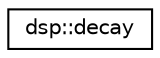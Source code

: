 digraph "Graphical Class Hierarchy"
{
  edge [fontname="Helvetica",fontsize="10",labelfontname="Helvetica",labelfontsize="10"];
  node [fontname="Helvetica",fontsize="10",shape=record];
  rankdir="LR";
  Node1 [label="dsp::decay",height=0.2,width=0.4,color="black", fillcolor="white", style="filled",URL="$classdsp_1_1decay.html"];
}
